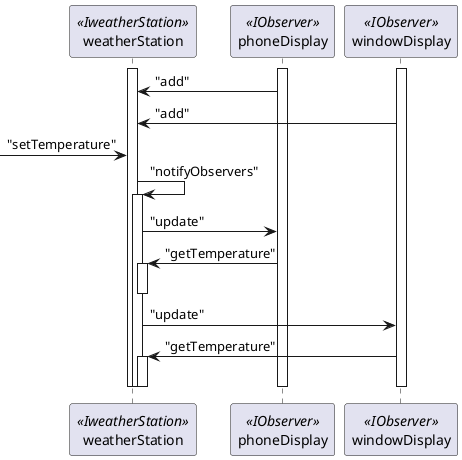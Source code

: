 @startuml
participant weatherStation <<IweatherStation>>
participant phoneDisplay <<IObserver>>
participant windowDisplay <<IObserver>>

activate weatherStation
activate phoneDisplay
activate windowDisplay

phoneDisplay -> weatherStation : "add"
windowDisplay -> weatherStation : "add"

-> weatherStation : "setTemperature"
weatherStation -> weatherStation : "notifyObservers"
activate weatherStation

weatherStation -> phoneDisplay : "update"
phoneDisplay -> weatherStation : "getTemperature"
activate weatherStation
deactivate weatherStation

weatherStation -> windowDisplay : "update"
windowDisplay -> weatherStation : "getTemperature"
activate weatherStation
deactivate weatherStation

deactivate weatherStation

deactivate phoneDisplay
deactivate windowDisplay
deactivate weatherStation
@enduml